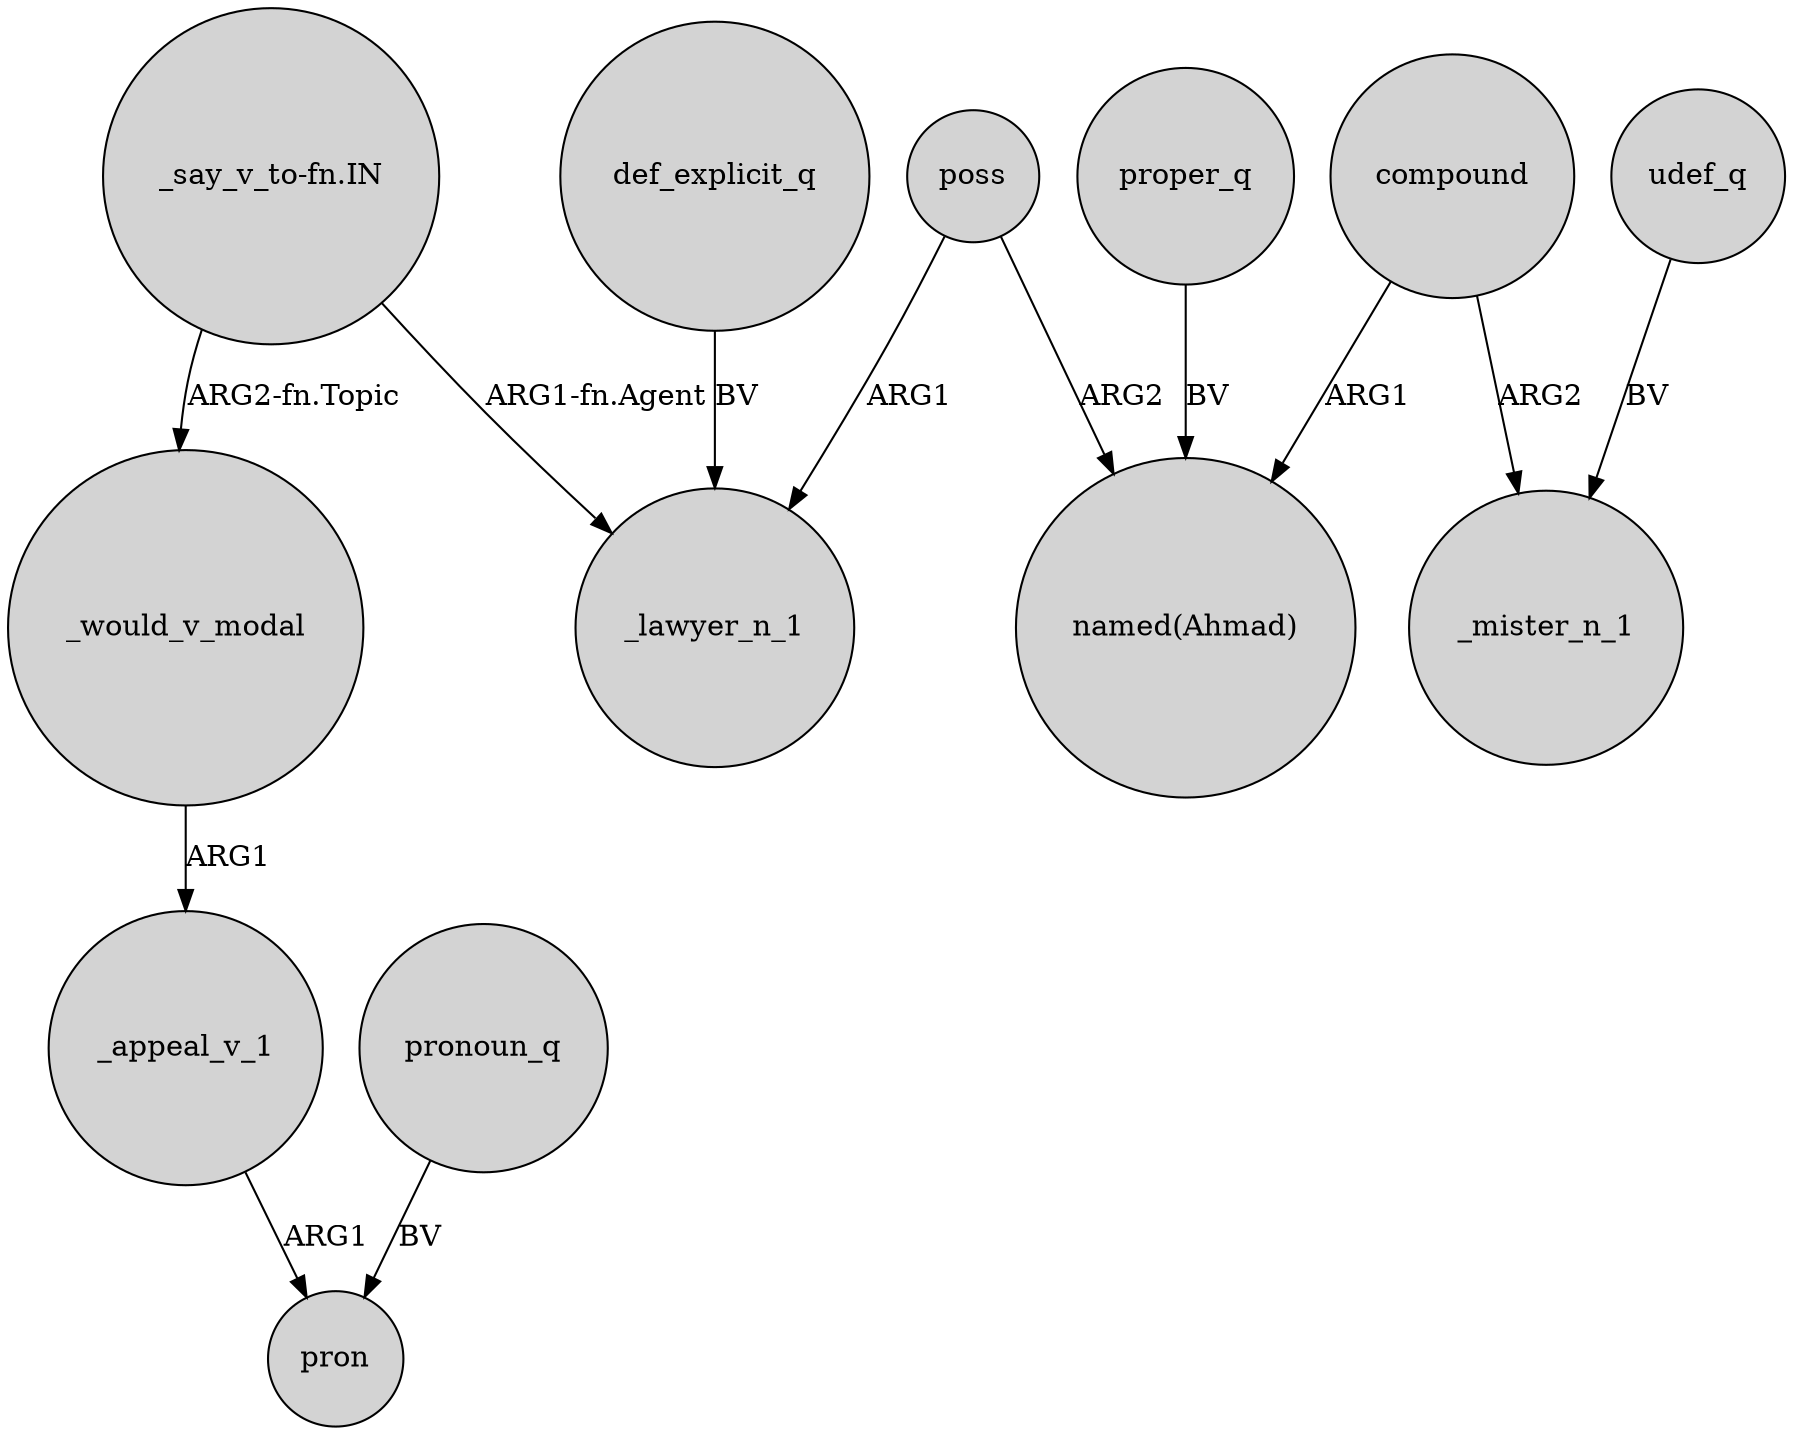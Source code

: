 digraph {
	node [shape=circle style=filled]
	"_say_v_to-fn.IN" -> _would_v_modal [label="ARG2-fn.Topic"]
	udef_q -> _mister_n_1 [label=BV]
	def_explicit_q -> _lawyer_n_1 [label=BV]
	_would_v_modal -> _appeal_v_1 [label=ARG1]
	poss -> "named(Ahmad)" [label=ARG2]
	_appeal_v_1 -> pron [label=ARG1]
	compound -> _mister_n_1 [label=ARG2]
	"_say_v_to-fn.IN" -> _lawyer_n_1 [label="ARG1-fn.Agent"]
	proper_q -> "named(Ahmad)" [label=BV]
	compound -> "named(Ahmad)" [label=ARG1]
	poss -> _lawyer_n_1 [label=ARG1]
	pronoun_q -> pron [label=BV]
}
